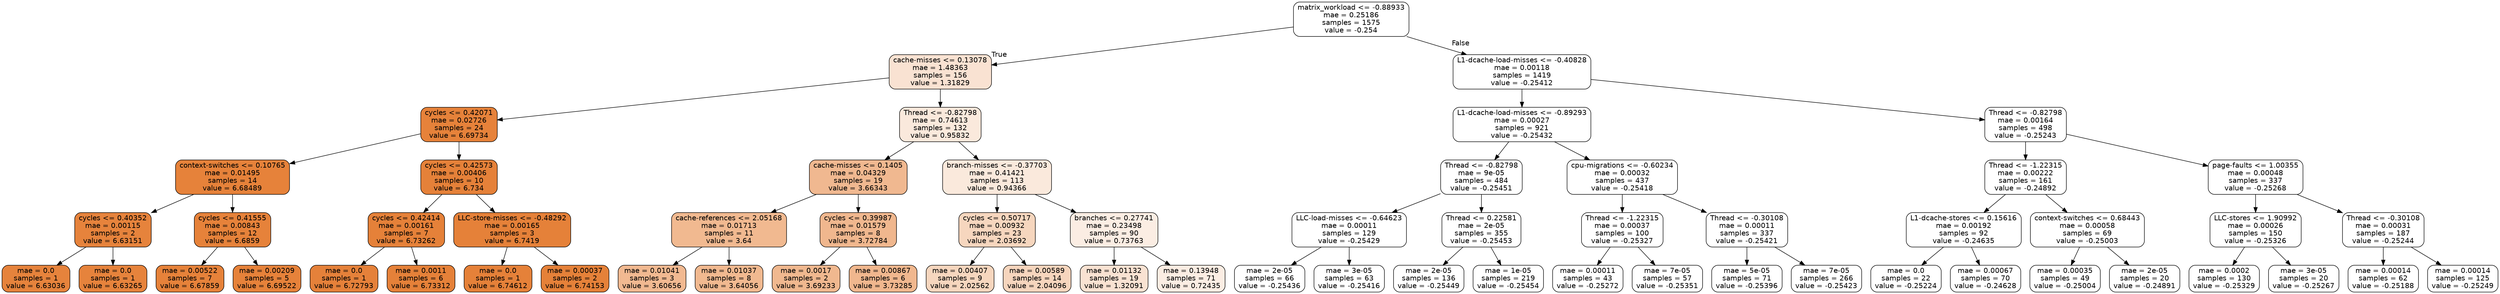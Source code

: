digraph Tree {
node [shape=box, style="filled, rounded", color="black", fontname=helvetica] ;
edge [fontname=helvetica] ;
0 [label="matrix_workload <= -0.88933\nmae = 0.25186\nsamples = 1575\nvalue = -0.254", fillcolor="#e5813900"] ;
1 [label="cache-misses <= 0.13078\nmae = 1.48363\nsamples = 156\nvalue = 1.31829", fillcolor="#e5813939"] ;
0 -> 1 [labeldistance=2.5, labelangle=45, headlabel="True"] ;
2 [label="cycles <= 0.42071\nmae = 0.02726\nsamples = 24\nvalue = 6.69734", fillcolor="#e58139fd"] ;
1 -> 2 ;
3 [label="context-switches <= 0.10765\nmae = 0.01495\nsamples = 14\nvalue = 6.68489", fillcolor="#e58139fd"] ;
2 -> 3 ;
4 [label="cycles <= 0.40352\nmae = 0.00115\nsamples = 2\nvalue = 6.63151", fillcolor="#e58139fb"] ;
3 -> 4 ;
5 [label="mae = 0.0\nsamples = 1\nvalue = 6.63036", fillcolor="#e58139fb"] ;
4 -> 5 ;
6 [label="mae = 0.0\nsamples = 1\nvalue = 6.63265", fillcolor="#e58139fb"] ;
4 -> 6 ;
7 [label="cycles <= 0.41555\nmae = 0.00843\nsamples = 12\nvalue = 6.6859", fillcolor="#e58139fd"] ;
3 -> 7 ;
8 [label="mae = 0.00522\nsamples = 7\nvalue = 6.67859", fillcolor="#e58139fd"] ;
7 -> 8 ;
9 [label="mae = 0.00209\nsamples = 5\nvalue = 6.69522", fillcolor="#e58139fd"] ;
7 -> 9 ;
10 [label="cycles <= 0.42573\nmae = 0.00406\nsamples = 10\nvalue = 6.734", fillcolor="#e58139ff"] ;
2 -> 10 ;
11 [label="cycles <= 0.42414\nmae = 0.00161\nsamples = 7\nvalue = 6.73262", fillcolor="#e58139ff"] ;
10 -> 11 ;
12 [label="mae = 0.0\nsamples = 1\nvalue = 6.72793", fillcolor="#e58139fe"] ;
11 -> 12 ;
13 [label="mae = 0.0011\nsamples = 6\nvalue = 6.73312", fillcolor="#e58139ff"] ;
11 -> 13 ;
14 [label="LLC-store-misses <= -0.48292\nmae = 0.00165\nsamples = 3\nvalue = 6.7419", fillcolor="#e58139ff"] ;
10 -> 14 ;
15 [label="mae = 0.0\nsamples = 1\nvalue = 6.74612", fillcolor="#e58139ff"] ;
14 -> 15 ;
16 [label="mae = 0.00037\nsamples = 2\nvalue = 6.74153", fillcolor="#e58139ff"] ;
14 -> 16 ;
17 [label="Thread <= -0.82798\nmae = 0.74613\nsamples = 132\nvalue = 0.95832", fillcolor="#e581392c"] ;
1 -> 17 ;
18 [label="cache-misses <= 0.1405\nmae = 0.04329\nsamples = 19\nvalue = 3.66343", fillcolor="#e581398f"] ;
17 -> 18 ;
19 [label="cache-references <= 2.05168\nmae = 0.01713\nsamples = 11\nvalue = 3.64", fillcolor="#e581398e"] ;
18 -> 19 ;
20 [label="mae = 0.01041\nsamples = 3\nvalue = 3.60656", fillcolor="#e581398d"] ;
19 -> 20 ;
21 [label="mae = 0.01037\nsamples = 8\nvalue = 3.64056", fillcolor="#e581398e"] ;
19 -> 21 ;
22 [label="cycles <= 0.39987\nmae = 0.01579\nsamples = 8\nvalue = 3.72784", fillcolor="#e5813991"] ;
18 -> 22 ;
23 [label="mae = 0.0017\nsamples = 2\nvalue = 3.69233", fillcolor="#e5813990"] ;
22 -> 23 ;
24 [label="mae = 0.00867\nsamples = 6\nvalue = 3.73285", fillcolor="#e5813991"] ;
22 -> 24 ;
25 [label="branch-misses <= -0.37703\nmae = 0.41421\nsamples = 113\nvalue = 0.94366", fillcolor="#e581392c"] ;
17 -> 25 ;
26 [label="cycles <= 0.50717\nmae = 0.00932\nsamples = 23\nvalue = 2.03692", fillcolor="#e5813953"] ;
25 -> 26 ;
27 [label="mae = 0.00407\nsamples = 9\nvalue = 2.02562", fillcolor="#e5813953"] ;
26 -> 27 ;
28 [label="mae = 0.00589\nsamples = 14\nvalue = 2.04096", fillcolor="#e5813954"] ;
26 -> 28 ;
29 [label="branches <= 0.27741\nmae = 0.23498\nsamples = 90\nvalue = 0.73763", fillcolor="#e5813924"] ;
25 -> 29 ;
30 [label="mae = 0.01132\nsamples = 19\nvalue = 1.32091", fillcolor="#e5813939"] ;
29 -> 30 ;
31 [label="mae = 0.13948\nsamples = 71\nvalue = 0.72435", fillcolor="#e5813924"] ;
29 -> 31 ;
32 [label="L1-dcache-load-misses <= -0.40828\nmae = 0.00118\nsamples = 1419\nvalue = -0.25412", fillcolor="#e5813900"] ;
0 -> 32 [labeldistance=2.5, labelangle=-45, headlabel="False"] ;
33 [label="L1-dcache-load-misses <= -0.89293\nmae = 0.00027\nsamples = 921\nvalue = -0.25432", fillcolor="#e5813900"] ;
32 -> 33 ;
34 [label="Thread <= -0.82798\nmae = 9e-05\nsamples = 484\nvalue = -0.25451", fillcolor="#e5813900"] ;
33 -> 34 ;
35 [label="LLC-load-misses <= -0.64623\nmae = 0.00011\nsamples = 129\nvalue = -0.25429", fillcolor="#e5813900"] ;
34 -> 35 ;
36 [label="mae = 2e-05\nsamples = 66\nvalue = -0.25436", fillcolor="#e5813900"] ;
35 -> 36 ;
37 [label="mae = 3e-05\nsamples = 63\nvalue = -0.25416", fillcolor="#e5813900"] ;
35 -> 37 ;
38 [label="Thread <= 0.22581\nmae = 2e-05\nsamples = 355\nvalue = -0.25453", fillcolor="#e5813900"] ;
34 -> 38 ;
39 [label="mae = 2e-05\nsamples = 136\nvalue = -0.25449", fillcolor="#e5813900"] ;
38 -> 39 ;
40 [label="mae = 1e-05\nsamples = 219\nvalue = -0.25454", fillcolor="#e5813900"] ;
38 -> 40 ;
41 [label="cpu-migrations <= -0.60234\nmae = 0.00032\nsamples = 437\nvalue = -0.25418", fillcolor="#e5813900"] ;
33 -> 41 ;
42 [label="Thread <= -1.22315\nmae = 0.00037\nsamples = 100\nvalue = -0.25327", fillcolor="#e5813900"] ;
41 -> 42 ;
43 [label="mae = 0.00011\nsamples = 43\nvalue = -0.25272", fillcolor="#e5813900"] ;
42 -> 43 ;
44 [label="mae = 7e-05\nsamples = 57\nvalue = -0.25351", fillcolor="#e5813900"] ;
42 -> 44 ;
45 [label="Thread <= -0.30108\nmae = 0.00011\nsamples = 337\nvalue = -0.25421", fillcolor="#e5813900"] ;
41 -> 45 ;
46 [label="mae = 5e-05\nsamples = 71\nvalue = -0.25396", fillcolor="#e5813900"] ;
45 -> 46 ;
47 [label="mae = 7e-05\nsamples = 266\nvalue = -0.25423", fillcolor="#e5813900"] ;
45 -> 47 ;
48 [label="Thread <= -0.82798\nmae = 0.00164\nsamples = 498\nvalue = -0.25243", fillcolor="#e5813900"] ;
32 -> 48 ;
49 [label="Thread <= -1.22315\nmae = 0.00222\nsamples = 161\nvalue = -0.24892", fillcolor="#e5813900"] ;
48 -> 49 ;
50 [label="L1-dcache-stores <= 0.15616\nmae = 0.00192\nsamples = 92\nvalue = -0.24635", fillcolor="#e5813900"] ;
49 -> 50 ;
51 [label="mae = 0.0\nsamples = 22\nvalue = -0.25224", fillcolor="#e5813900"] ;
50 -> 51 ;
52 [label="mae = 0.00067\nsamples = 70\nvalue = -0.24628", fillcolor="#e5813900"] ;
50 -> 52 ;
53 [label="context-switches <= 0.68443\nmae = 0.00058\nsamples = 69\nvalue = -0.25003", fillcolor="#e5813900"] ;
49 -> 53 ;
54 [label="mae = 0.00035\nsamples = 49\nvalue = -0.25004", fillcolor="#e5813900"] ;
53 -> 54 ;
55 [label="mae = 2e-05\nsamples = 20\nvalue = -0.24891", fillcolor="#e5813900"] ;
53 -> 55 ;
56 [label="page-faults <= 1.00355\nmae = 0.00048\nsamples = 337\nvalue = -0.25268", fillcolor="#e5813900"] ;
48 -> 56 ;
57 [label="LLC-stores <= 1.90992\nmae = 0.00026\nsamples = 150\nvalue = -0.25326", fillcolor="#e5813900"] ;
56 -> 57 ;
58 [label="mae = 0.0002\nsamples = 130\nvalue = -0.25329", fillcolor="#e5813900"] ;
57 -> 58 ;
59 [label="mae = 3e-05\nsamples = 20\nvalue = -0.25267", fillcolor="#e5813900"] ;
57 -> 59 ;
60 [label="Thread <= -0.30108\nmae = 0.00031\nsamples = 187\nvalue = -0.25244", fillcolor="#e5813900"] ;
56 -> 60 ;
61 [label="mae = 0.00014\nsamples = 62\nvalue = -0.25188", fillcolor="#e5813900"] ;
60 -> 61 ;
62 [label="mae = 0.00014\nsamples = 125\nvalue = -0.25249", fillcolor="#e5813900"] ;
60 -> 62 ;
}